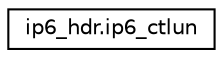 digraph "Graphical Class Hierarchy"
{
 // LATEX_PDF_SIZE
  edge [fontname="Helvetica",fontsize="10",labelfontname="Helvetica",labelfontsize="10"];
  node [fontname="Helvetica",fontsize="10",shape=record];
  rankdir="LR";
  Node0 [label="ip6_hdr.ip6_ctlun",height=0.2,width=0.4,color="black", fillcolor="white", style="filled",URL="$dd/d97/net__util_8h.html#dd/db4/unionip6__hdr_8ip6__ctlun",tooltip=" "];
}
